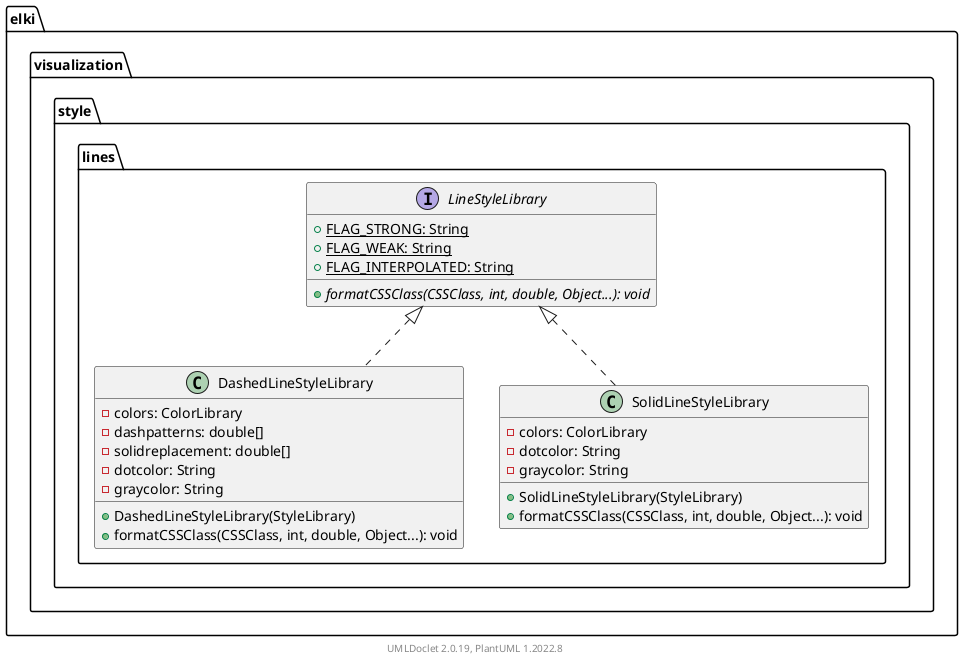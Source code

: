 @startuml
    remove .*\.(Instance|Par|Parameterizer|Factory)$
    namespace elki.visualization.style.lines {

        class DashedLineStyleLibrary [[DashedLineStyleLibrary.html]] {
            -colors: ColorLibrary
            -dashpatterns: double[]
            -solidreplacement: double[]
            -dotcolor: String
            -graycolor: String
            +DashedLineStyleLibrary(StyleLibrary)
            +formatCSSClass(CSSClass, int, double, Object...): void
        }

        class SolidLineStyleLibrary [[SolidLineStyleLibrary.html]] {
            -colors: ColorLibrary
            -dotcolor: String
            -graycolor: String
            +SolidLineStyleLibrary(StyleLibrary)
            +formatCSSClass(CSSClass, int, double, Object...): void
        }

        interface LineStyleLibrary [[LineStyleLibrary.html]] {
            {static} +FLAG_STRONG: String
            {static} +FLAG_WEAK: String
            {static} +FLAG_INTERPOLATED: String
            {abstract} +formatCSSClass(CSSClass, int, double, Object...): void
        }

        LineStyleLibrary <|.. DashedLineStyleLibrary
        LineStyleLibrary <|.. SolidLineStyleLibrary
    }

    center footer UMLDoclet 2.0.19, PlantUML 1.2022.8
@enduml
